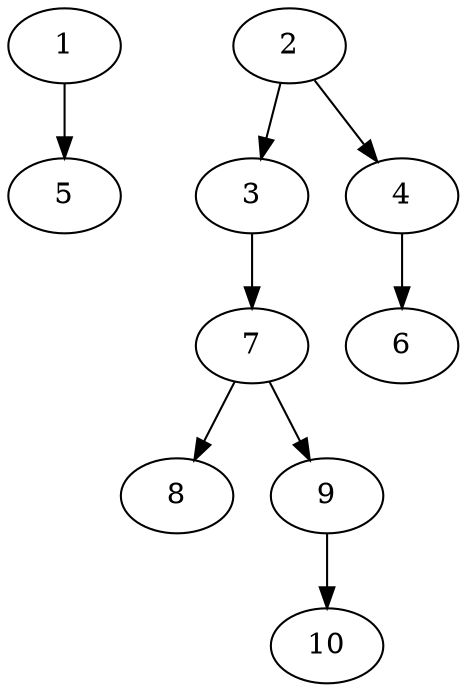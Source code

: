 // DAG automatically generated by daggen at Thu Oct  3 13:58:04 2019
// ./daggen --dot -n 10 --ccr 0.5 --fat 0.5 --regular 0.9 --density 0.5 --mindata 5242880 --maxdata 52428800 
digraph G {
  1 [size="104570880", alpha="0.03", expect_size="52285440"] 
  1 -> 5 [size ="52285440"]
  2 [size="103815168", alpha="0.11", expect_size="51907584"] 
  2 -> 3 [size ="51907584"]
  2 -> 4 [size ="51907584"]
  3 [size="19924992", alpha="0.04", expect_size="9962496"] 
  3 -> 7 [size ="9962496"]
  4 [size="28753920", alpha="0.03", expect_size="14376960"] 
  4 -> 6 [size ="14376960"]
  5 [size="60944384", alpha="0.14", expect_size="30472192"] 
  6 [size="16246784", alpha="0.08", expect_size="8123392"] 
  7 [size="54931456", alpha="0.16", expect_size="27465728"] 
  7 -> 8 [size ="27465728"]
  7 -> 9 [size ="27465728"]
  8 [size="100077568", alpha="0.05", expect_size="50038784"] 
  9 [size="68519936", alpha="0.15", expect_size="34259968"] 
  9 -> 10 [size ="34259968"]
  10 [size="46276608", alpha="0.02", expect_size="23138304"] 
}
